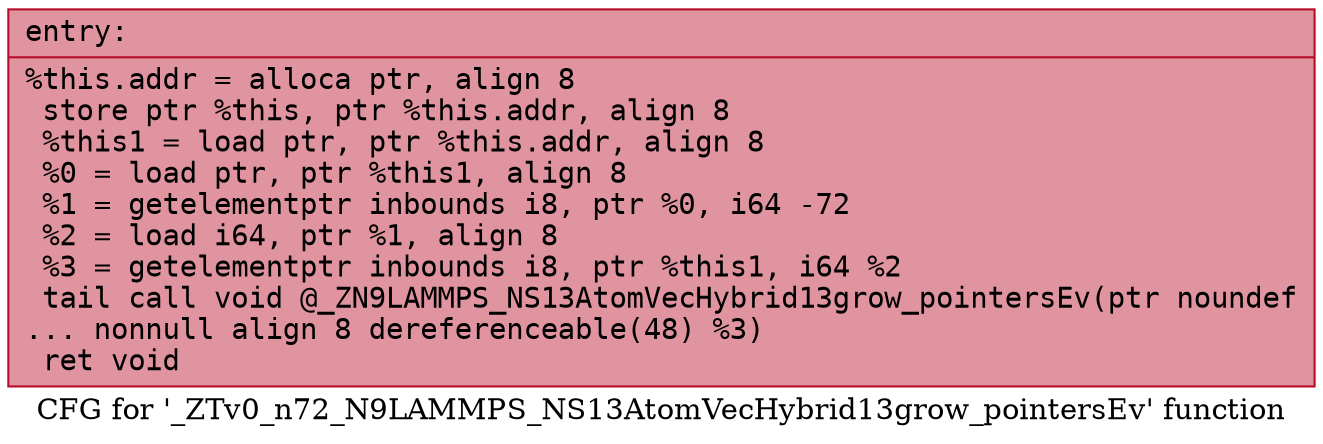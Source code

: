digraph "CFG for '_ZTv0_n72_N9LAMMPS_NS13AtomVecHybrid13grow_pointersEv' function" {
	label="CFG for '_ZTv0_n72_N9LAMMPS_NS13AtomVecHybrid13grow_pointersEv' function";

	Node0x557e2af16c70 [shape=record,color="#b70d28ff", style=filled, fillcolor="#b70d2870" fontname="Courier",label="{entry:\l|  %this.addr = alloca ptr, align 8\l  store ptr %this, ptr %this.addr, align 8\l  %this1 = load ptr, ptr %this.addr, align 8\l  %0 = load ptr, ptr %this1, align 8\l  %1 = getelementptr inbounds i8, ptr %0, i64 -72\l  %2 = load i64, ptr %1, align 8\l  %3 = getelementptr inbounds i8, ptr %this1, i64 %2\l  tail call void @_ZN9LAMMPS_NS13AtomVecHybrid13grow_pointersEv(ptr noundef\l... nonnull align 8 dereferenceable(48) %3)\l  ret void\l}"];
}
